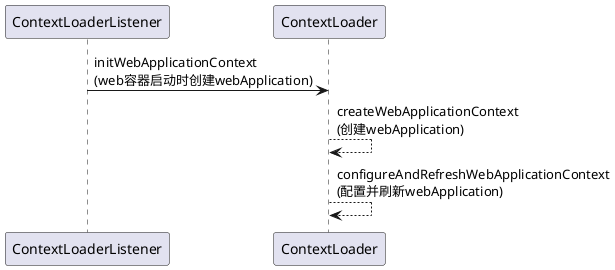 @startuml
ContextLoaderListener -> ContextLoader: initWebApplicationContext\n(web容器启动时创建webApplication)
ContextLoader --> ContextLoader: createWebApplicationContext\n(创建webApplication)
ContextLoader --> ContextLoader: configureAndRefreshWebApplicationContext\n(配置并刷新webApplication)
@enduml
